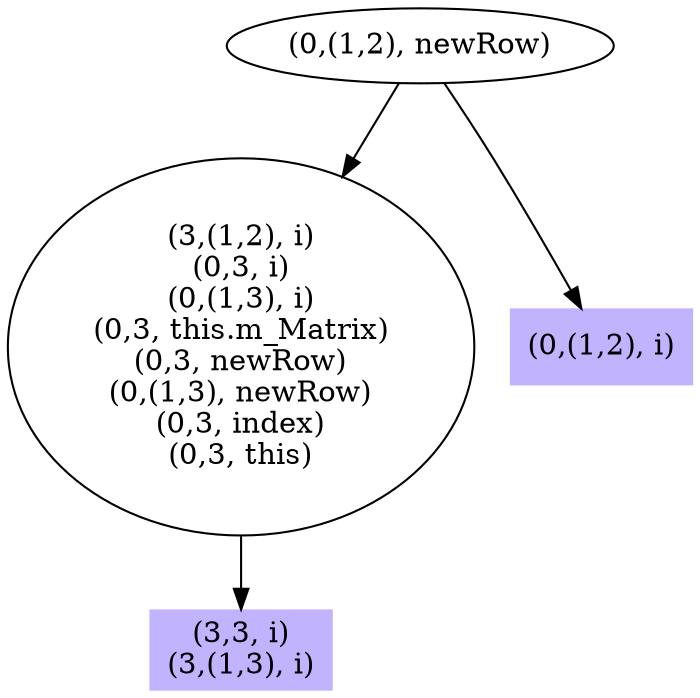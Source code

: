 digraph { 
77 [shape=box,style=filled,color=".7 .3 1.0",label="(3,3, i)\n(3,(1,3), i)"];
78 [label="(3,(1,2), i)\n(0,3, i)\n(0,(1,3), i)\n(0,3, this.m_Matrix)\n(0,3, newRow)\n(0,(1,3), newRow)\n(0,3, index)\n(0,3, this)"];
79 [shape=box,style=filled,color=".7 .3 1.0",label="(0,(1,2), i)"];
80 [label="(0,(1,2), newRow)"];
78 -> 77;
80 -> 78;
80 -> 79;
}